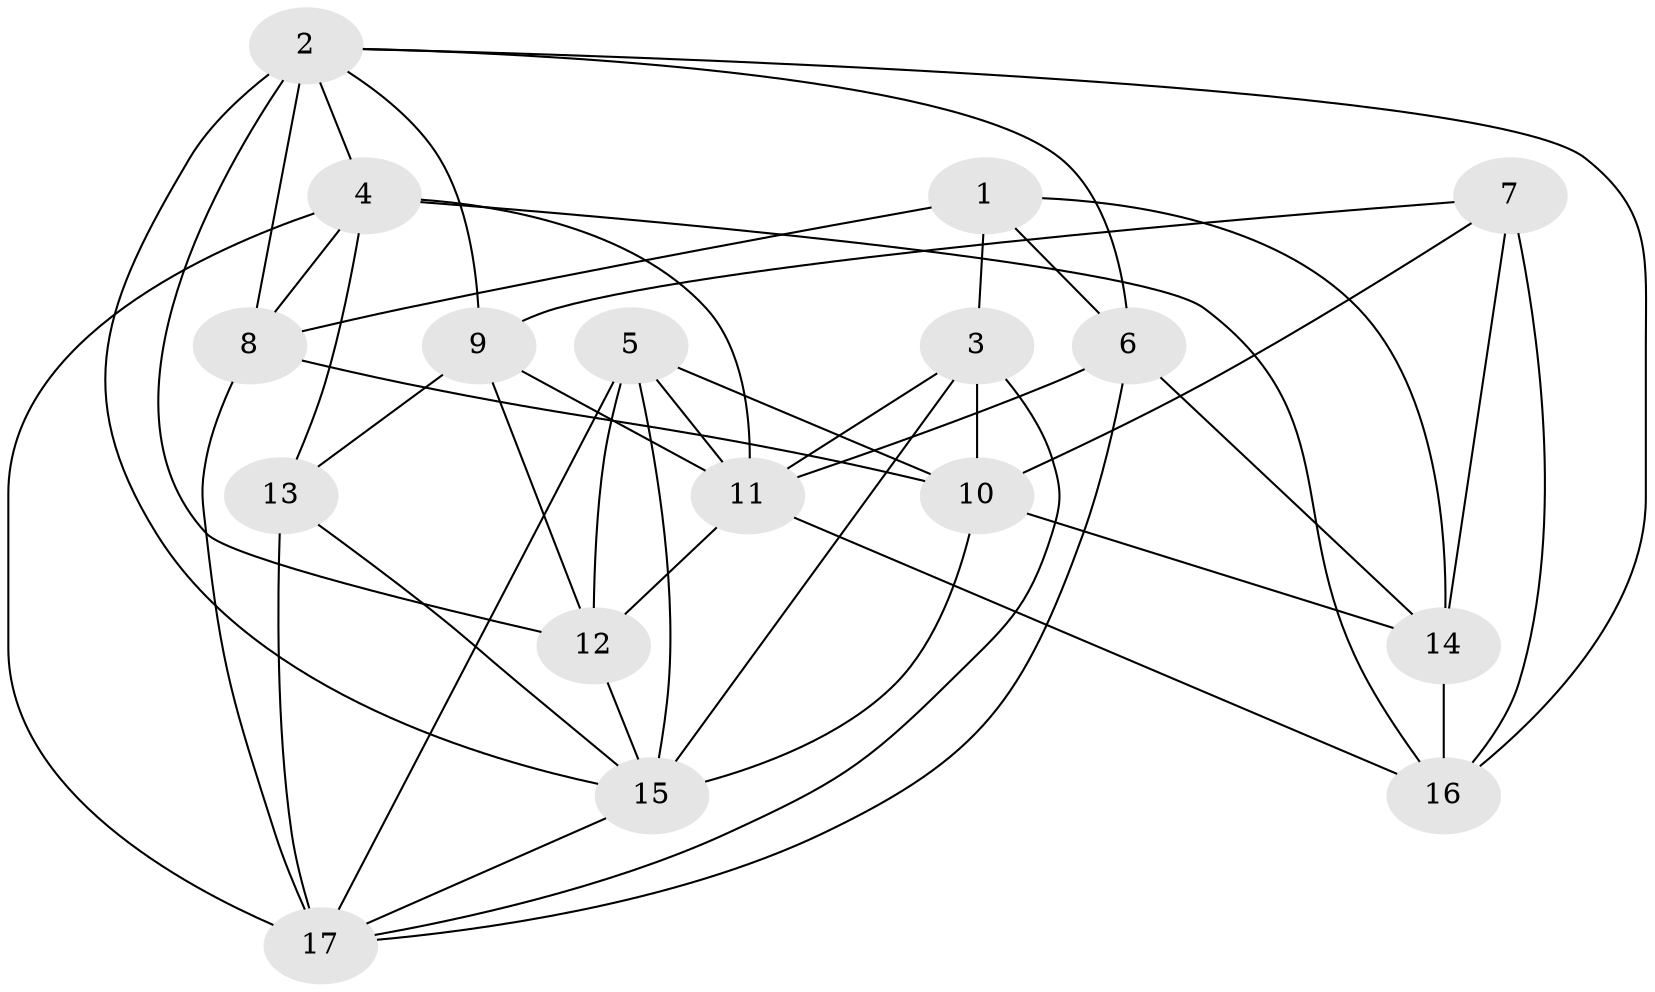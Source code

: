 // original degree distribution, {4: 1.0}
// Generated by graph-tools (version 1.1) at 2025/38/03/04/25 23:38:18]
// undirected, 17 vertices, 46 edges
graph export_dot {
  node [color=gray90,style=filled];
  1;
  2;
  3;
  4;
  5;
  6;
  7;
  8;
  9;
  10;
  11;
  12;
  13;
  14;
  15;
  16;
  17;
  1 -- 3 [weight=2.0];
  1 -- 6 [weight=1.0];
  1 -- 8 [weight=1.0];
  1 -- 14 [weight=2.0];
  2 -- 4 [weight=1.0];
  2 -- 6 [weight=1.0];
  2 -- 8 [weight=2.0];
  2 -- 9 [weight=1.0];
  2 -- 12 [weight=1.0];
  2 -- 15 [weight=1.0];
  2 -- 16 [weight=1.0];
  3 -- 10 [weight=2.0];
  3 -- 11 [weight=2.0];
  3 -- 15 [weight=1.0];
  3 -- 17 [weight=1.0];
  4 -- 8 [weight=1.0];
  4 -- 11 [weight=1.0];
  4 -- 13 [weight=1.0];
  4 -- 16 [weight=3.0];
  4 -- 17 [weight=1.0];
  5 -- 10 [weight=1.0];
  5 -- 11 [weight=1.0];
  5 -- 12 [weight=1.0];
  5 -- 15 [weight=1.0];
  5 -- 17 [weight=2.0];
  6 -- 11 [weight=1.0];
  6 -- 14 [weight=2.0];
  6 -- 17 [weight=1.0];
  7 -- 9 [weight=1.0];
  7 -- 10 [weight=1.0];
  7 -- 14 [weight=1.0];
  7 -- 16 [weight=3.0];
  8 -- 10 [weight=1.0];
  8 -- 17 [weight=1.0];
  9 -- 11 [weight=1.0];
  9 -- 12 [weight=2.0];
  9 -- 13 [weight=3.0];
  10 -- 14 [weight=1.0];
  10 -- 15 [weight=2.0];
  11 -- 12 [weight=1.0];
  11 -- 16 [weight=1.0];
  12 -- 15 [weight=1.0];
  13 -- 15 [weight=1.0];
  13 -- 17 [weight=1.0];
  14 -- 16 [weight=2.0];
  15 -- 17 [weight=1.0];
}
